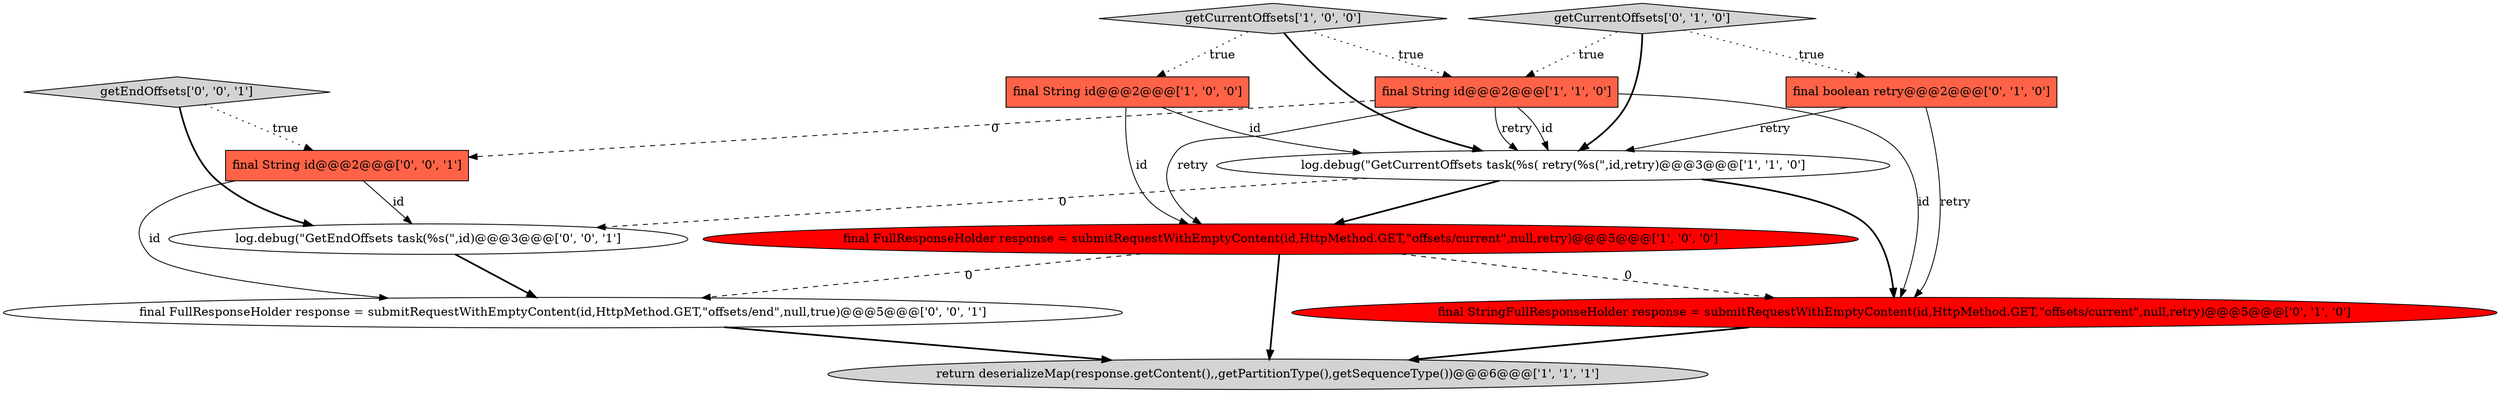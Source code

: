 digraph {
11 [style = filled, label = "final FullResponseHolder response = submitRequestWithEmptyContent(id,HttpMethod.GET,\"offsets/end\",null,true)@@@5@@@['0', '0', '1']", fillcolor = white, shape = ellipse image = "AAA0AAABBB3BBB"];
6 [style = filled, label = "final boolean retry@@@2@@@['0', '1', '0']", fillcolor = tomato, shape = box image = "AAA0AAABBB2BBB"];
9 [style = filled, label = "log.debug(\"GetEndOffsets task(%s(\",id)@@@3@@@['0', '0', '1']", fillcolor = white, shape = ellipse image = "AAA0AAABBB3BBB"];
7 [style = filled, label = "getCurrentOffsets['0', '1', '0']", fillcolor = lightgray, shape = diamond image = "AAA0AAABBB2BBB"];
8 [style = filled, label = "final StringFullResponseHolder response = submitRequestWithEmptyContent(id,HttpMethod.GET,\"offsets/current\",null,retry)@@@5@@@['0', '1', '0']", fillcolor = red, shape = ellipse image = "AAA1AAABBB2BBB"];
10 [style = filled, label = "final String id@@@2@@@['0', '0', '1']", fillcolor = tomato, shape = box image = "AAA0AAABBB3BBB"];
0 [style = filled, label = "final String id@@@2@@@['1', '0', '0']", fillcolor = tomato, shape = box image = "AAA0AAABBB1BBB"];
2 [style = filled, label = "log.debug(\"GetCurrentOffsets task(%s( retry(%s(\",id,retry)@@@3@@@['1', '1', '0']", fillcolor = white, shape = ellipse image = "AAA0AAABBB1BBB"];
5 [style = filled, label = "getCurrentOffsets['1', '0', '0']", fillcolor = lightgray, shape = diamond image = "AAA0AAABBB1BBB"];
1 [style = filled, label = "final String id@@@2@@@['1', '1', '0']", fillcolor = tomato, shape = box image = "AAA0AAABBB1BBB"];
12 [style = filled, label = "getEndOffsets['0', '0', '1']", fillcolor = lightgray, shape = diamond image = "AAA0AAABBB3BBB"];
3 [style = filled, label = "final FullResponseHolder response = submitRequestWithEmptyContent(id,HttpMethod.GET,\"offsets/current\",null,retry)@@@5@@@['1', '0', '0']", fillcolor = red, shape = ellipse image = "AAA1AAABBB1BBB"];
4 [style = filled, label = "return deserializeMap(response.getContent(),,getPartitionType(),getSequenceType())@@@6@@@['1', '1', '1']", fillcolor = lightgray, shape = ellipse image = "AAA0AAABBB1BBB"];
7->6 [style = dotted, label="true"];
0->2 [style = solid, label="id"];
9->11 [style = bold, label=""];
10->9 [style = solid, label="id"];
1->2 [style = solid, label="retry"];
10->11 [style = solid, label="id"];
2->3 [style = bold, label=""];
5->1 [style = dotted, label="true"];
11->4 [style = bold, label=""];
1->3 [style = solid, label="retry"];
1->8 [style = solid, label="id"];
0->3 [style = solid, label="id"];
6->8 [style = solid, label="retry"];
5->0 [style = dotted, label="true"];
1->10 [style = dashed, label="0"];
12->9 [style = bold, label=""];
3->4 [style = bold, label=""];
1->2 [style = solid, label="id"];
5->2 [style = bold, label=""];
12->10 [style = dotted, label="true"];
2->9 [style = dashed, label="0"];
7->2 [style = bold, label=""];
3->8 [style = dashed, label="0"];
8->4 [style = bold, label=""];
7->1 [style = dotted, label="true"];
6->2 [style = solid, label="retry"];
3->11 [style = dashed, label="0"];
2->8 [style = bold, label=""];
}
